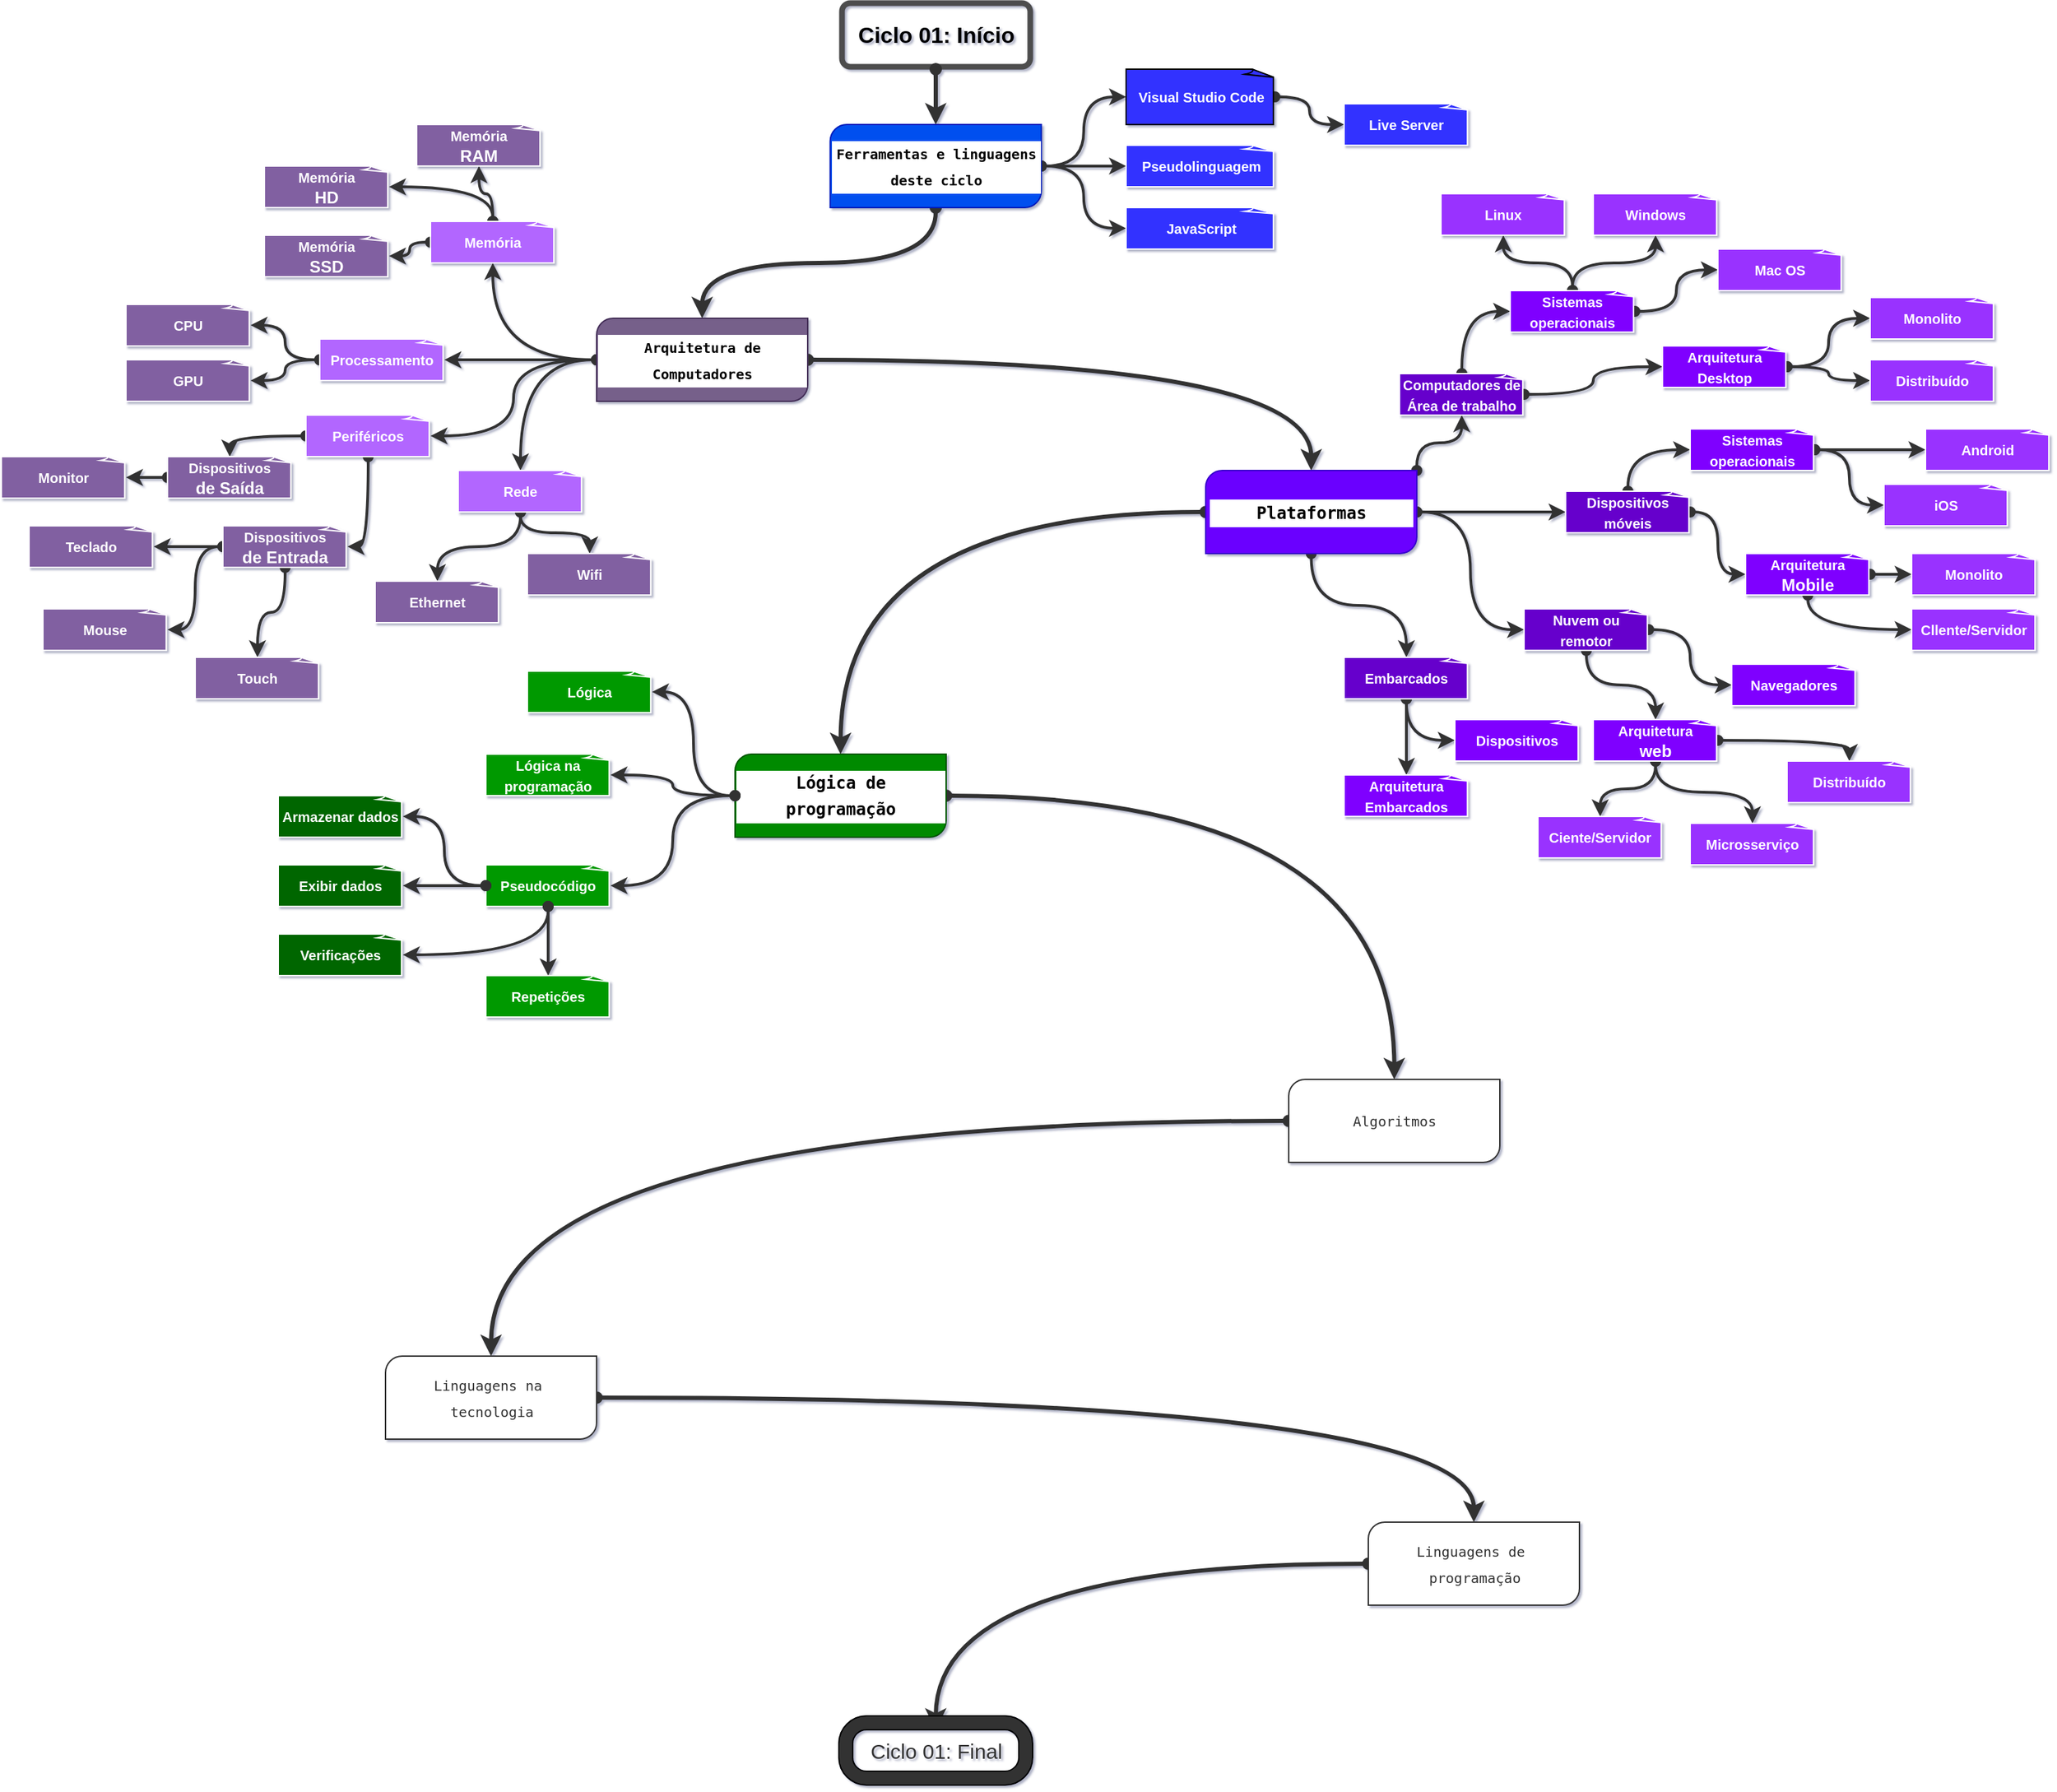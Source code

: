 <mxfile>
    <diagram id="PwGHslsYO9UBbgVLYSdC" name="Page-1">
        <mxGraphModel dx="2180" dy="1112" grid="1" gridSize="10" guides="1" tooltips="1" connect="1" arrows="1" fold="1" page="1" pageScale="1" pageWidth="850" pageHeight="1100" background="#ffffff" math="0" shadow="1">
            <root>
                <mxCell id="0"/>
                <mxCell id="1" parent="0"/>
                <mxCell id="15" style="edgeStyle=orthogonalEdgeStyle;html=1;entryX=0.5;entryY=0;entryDx=0;entryDy=0;entryPerimeter=0;strokeColor=#333333;exitX=0.5;exitY=1;exitDx=0;exitDy=0;exitPerimeter=0;curved=1;strokeWidth=3;startArrow=oval;startFill=1;" parent="1" source="2" target="8" edge="1">
                    <mxGeometry relative="1" as="geometry"/>
                </mxCell>
                <mxCell id="33" style="edgeStyle=orthogonalEdgeStyle;curved=1;html=1;entryX=0;entryY=0.5;entryDx=0;entryDy=0;entryPerimeter=0;strokeColor=#333333;strokeWidth=2;fontColor=#333333;startArrow=oval;startFill=1;" parent="1" source="2" target="28" edge="1">
                    <mxGeometry relative="1" as="geometry"/>
                </mxCell>
                <mxCell id="34" style="edgeStyle=orthogonalEdgeStyle;curved=1;html=1;entryX=0;entryY=0.5;entryDx=0;entryDy=0;entryPerimeter=0;strokeColor=#333333;strokeWidth=2;fontColor=#333333;startArrow=oval;startFill=1;" parent="1" source="2" target="29" edge="1">
                    <mxGeometry relative="1" as="geometry"/>
                </mxCell>
                <mxCell id="35" style="edgeStyle=orthogonalEdgeStyle;curved=1;html=1;strokeColor=#333333;strokeWidth=2;fontColor=#333333;startArrow=oval;startFill=1;" parent="1" source="2" target="30" edge="1">
                    <mxGeometry relative="1" as="geometry"/>
                </mxCell>
                <mxCell id="2" value="&lt;div style=&quot;font-family: &amp;quot;Droid Sans Mono&amp;quot;, &amp;quot;monospace&amp;quot;, monospace; line-height: 19px;&quot;&gt;&lt;font color=&quot;#000000&quot; style=&quot;font-size: 10px;&quot;&gt;&lt;b&gt;Ferramentas e linguagens deste ciclo&lt;/b&gt;&lt;/font&gt;&lt;/div&gt;" style="verticalLabelPosition=middle;verticalAlign=middle;html=1;shape=mxgraph.basic.diag_round_rect;dx=6;whiteSpace=wrap;labelPosition=center;align=center;fillStyle=solid;labelBackgroundColor=#FFFFFF;fillColor=#0050ef;fontColor=#ffffff;strokeColor=#001DBC;" parent="1" vertex="1">
                    <mxGeometry x="348.75" y="150" width="152.5" height="60" as="geometry"/>
                </mxCell>
                <mxCell id="17" style="edgeStyle=orthogonalEdgeStyle;curved=1;html=1;exitX=1;exitY=0.5;exitDx=0;exitDy=0;exitPerimeter=0;entryX=0.5;entryY=0;entryDx=0;entryDy=0;entryPerimeter=0;strokeColor=#333333;startArrow=oval;startFill=1;strokeWidth=3;" parent="1" source="8" target="9" edge="1">
                    <mxGeometry relative="1" as="geometry"/>
                </mxCell>
                <mxCell id="51" style="edgeStyle=orthogonalEdgeStyle;curved=1;html=1;exitX=0;exitY=0.5;exitDx=0;exitDy=0;exitPerimeter=0;entryX=0.5;entryY=1;entryDx=0;entryDy=0;entryPerimeter=0;strokeColor=#333333;strokeWidth=2;fontSize=10;fontColor=#333333;startArrow=oval;startFill=1;" parent="1" source="8" target="37" edge="1">
                    <mxGeometry relative="1" as="geometry"/>
                </mxCell>
                <mxCell id="52" style="edgeStyle=orthogonalEdgeStyle;curved=1;html=1;entryX=1;entryY=0.5;entryDx=0;entryDy=0;entryPerimeter=0;strokeColor=#333333;strokeWidth=2;fontSize=10;fontColor=#333333;startArrow=oval;startFill=1;" parent="1" source="8" target="38" edge="1">
                    <mxGeometry relative="1" as="geometry"/>
                </mxCell>
                <mxCell id="53" style="edgeStyle=orthogonalEdgeStyle;curved=1;html=1;entryX=1;entryY=0.5;entryDx=0;entryDy=0;entryPerimeter=0;strokeColor=#333333;strokeWidth=2;fontSize=10;fontColor=#333333;startArrow=oval;startFill=1;" parent="1" source="8" target="39" edge="1">
                    <mxGeometry relative="1" as="geometry"/>
                </mxCell>
                <mxCell id="54" style="edgeStyle=orthogonalEdgeStyle;curved=1;html=1;entryX=0.5;entryY=0;entryDx=0;entryDy=0;entryPerimeter=0;strokeColor=#333333;strokeWidth=2;fontSize=10;fontColor=#333333;startArrow=oval;startFill=1;" parent="1" source="8" target="40" edge="1">
                    <mxGeometry relative="1" as="geometry"/>
                </mxCell>
                <mxCell id="8" value="&lt;div style=&quot;font-family: &amp;quot;Droid Sans Mono&amp;quot;, &amp;quot;monospace&amp;quot;, monospace; line-height: 19px;&quot;&gt;&lt;font color=&quot;#000000&quot; style=&quot;font-size: 10px;&quot;&gt;Arquitetura de Computadores&lt;/font&gt;&lt;/div&gt;" style="verticalLabelPosition=middle;verticalAlign=middle;html=1;shape=mxgraph.basic.diag_round_rect;dx=6;whiteSpace=wrap;labelPosition=center;align=center;fillStyle=solid;fillColor=#76608a;strokeColor=#432D57;fontColor=#ffffff;labelBackgroundColor=#FFFFFF;fontStyle=1" parent="1" vertex="1">
                    <mxGeometry x="180" y="290" width="152.5" height="60" as="geometry"/>
                </mxCell>
                <mxCell id="18" style="edgeStyle=orthogonalEdgeStyle;curved=1;html=1;entryX=0.5;entryY=0;entryDx=0;entryDy=0;entryPerimeter=0;strokeColor=#333333;startArrow=oval;startFill=1;strokeWidth=3;" parent="1" source="9" target="11" edge="1">
                    <mxGeometry relative="1" as="geometry"/>
                </mxCell>
                <mxCell id="92" style="edgeStyle=orthogonalEdgeStyle;curved=1;html=1;exitX=1;exitY=0;exitDx=0;exitDy=0;exitPerimeter=0;entryX=0.5;entryY=1;entryDx=0;entryDy=0;entryPerimeter=0;strokeColor=#333333;strokeWidth=2;fontSize=10;fontColor=#333333;startArrow=oval;startFill=1;" parent="1" source="9" target="77" edge="1">
                    <mxGeometry relative="1" as="geometry"/>
                </mxCell>
                <mxCell id="93" style="edgeStyle=orthogonalEdgeStyle;curved=1;html=1;exitX=1;exitY=0.5;exitDx=0;exitDy=0;exitPerimeter=0;entryX=0;entryY=0.5;entryDx=0;entryDy=0;entryPerimeter=0;strokeColor=#333333;strokeWidth=2;fontSize=10;fontColor=#333333;startArrow=oval;startFill=1;" parent="1" source="9" target="78" edge="1">
                    <mxGeometry relative="1" as="geometry"/>
                </mxCell>
                <mxCell id="100" style="edgeStyle=orthogonalEdgeStyle;curved=1;html=1;entryX=0;entryY=0.5;entryDx=0;entryDy=0;entryPerimeter=0;strokeColor=#333333;strokeWidth=2;fontSize=10;fontColor=#333333;startArrow=oval;startFill=1;" parent="1" source="9" target="79" edge="1">
                    <mxGeometry relative="1" as="geometry"/>
                </mxCell>
                <mxCell id="122" style="edgeStyle=orthogonalEdgeStyle;curved=1;html=1;exitX=0.5;exitY=1;exitDx=0;exitDy=0;exitPerimeter=0;entryX=0.5;entryY=0;entryDx=0;entryDy=0;entryPerimeter=0;strokeColor=#333333;strokeWidth=2;fontSize=10;fontColor=#333333;startArrow=oval;startFill=1;" parent="1" source="9" target="80" edge="1">
                    <mxGeometry relative="1" as="geometry"/>
                </mxCell>
                <mxCell id="9" value="&lt;div style=&quot;font-family: &amp;quot;Droid Sans Mono&amp;quot;, &amp;quot;monospace&amp;quot;, monospace; line-height: 19px;&quot;&gt;&lt;font color=&quot;#000000&quot; size=&quot;1&quot; style=&quot;&quot;&gt;&lt;b style=&quot;background-color: rgb(255, 255, 255); font-size: 14px;&quot;&gt;&amp;nbsp; &amp;nbsp;&amp;nbsp;&lt;/b&gt;&lt;b style=&quot;background-color: rgb(255, 255, 255); font-size: 12px;&quot;&gt;Plataformas&lt;/b&gt;&lt;b style=&quot;background-color: rgb(255, 255, 255); font-size: 14px;&quot;&gt;&amp;nbsp; &amp;nbsp;&amp;nbsp;&lt;/b&gt;&lt;/font&gt;&lt;/div&gt;" style="verticalLabelPosition=middle;verticalAlign=middle;html=1;shape=mxgraph.basic.diag_round_rect;dx=6;whiteSpace=wrap;labelPosition=center;align=center;fillStyle=solid;fillColor=#6a00ff;strokeColor=#3700CC;fontColor=#ffffff;labelBackgroundColor=#FFFFFF;" parent="1" vertex="1">
                    <mxGeometry x="620" y="400" width="152.5" height="60" as="geometry"/>
                </mxCell>
                <mxCell id="10" value="" style="group;fillColor=none;fontColor=#ffffff;strokeColor=none;" parent="1" vertex="1" connectable="0">
                    <mxGeometry x="355" y="60" width="140" height="50" as="geometry"/>
                </mxCell>
                <mxCell id="3" value="" style="verticalLabelPosition=bottom;verticalAlign=top;html=1;shape=mxgraph.basic.rounded_frame;dx=4;whiteSpace=wrap;fillColor=#4D4D4D;strokeWidth=0;fillStyle=solid;gradientColor=none;" parent="10" vertex="1">
                    <mxGeometry width="140" height="50" as="geometry"/>
                </mxCell>
                <mxCell id="4" value="&lt;font color=&quot;#000000&quot; style=&quot;font-size: 16px;&quot;&gt;&lt;b&gt;Ciclo 01: Início&lt;/b&gt;&lt;/font&gt;" style="text;html=1;align=center;verticalAlign=middle;resizable=0;points=[];autosize=1;strokeColor=none;fillColor=none;" parent="10" vertex="1">
                    <mxGeometry y="10" width="140" height="30" as="geometry"/>
                </mxCell>
                <mxCell id="19" style="edgeStyle=orthogonalEdgeStyle;curved=1;html=1;entryX=0.5;entryY=0;entryDx=0;entryDy=0;entryPerimeter=0;strokeColor=#333333;startArrow=oval;startFill=1;strokeWidth=3;" parent="1" source="11" target="12" edge="1">
                    <mxGeometry relative="1" as="geometry"/>
                </mxCell>
                <mxCell id="11" value="&lt;div style=&quot;font-family: &amp;quot;Droid Sans Mono&amp;quot;, &amp;quot;monospace&amp;quot;, monospace; line-height: 19px;&quot;&gt;&lt;font size=&quot;1&quot; color=&quot;#000000&quot; style=&quot;&quot;&gt;&lt;b style=&quot;font-size: 12px;&quot;&gt;Lógica de programação&lt;/b&gt;&lt;/font&gt;&lt;/div&gt;" style="verticalLabelPosition=middle;verticalAlign=middle;html=1;shape=mxgraph.basic.diag_round_rect;dx=6;whiteSpace=wrap;labelPosition=center;align=center;fillStyle=solid;fillColor=#008a00;strokeColor=#005700;fontColor=#ffffff;labelBackgroundColor=#FFFFFF;" parent="1" vertex="1">
                    <mxGeometry x="280" y="605" width="152.5" height="60" as="geometry"/>
                </mxCell>
                <mxCell id="20" style="edgeStyle=orthogonalEdgeStyle;curved=1;html=1;exitX=0;exitY=0.5;exitDx=0;exitDy=0;exitPerimeter=0;entryX=0.5;entryY=0;entryDx=0;entryDy=0;entryPerimeter=0;strokeColor=#333333;startArrow=oval;startFill=1;strokeWidth=3;" parent="1" source="12" target="13" edge="1">
                    <mxGeometry relative="1" as="geometry"/>
                </mxCell>
                <mxCell id="12" value="&lt;div style=&quot;font-family: &amp;quot;Droid Sans Mono&amp;quot;, &amp;quot;monospace&amp;quot;, monospace; line-height: 19px;&quot;&gt;&lt;font style=&quot;font-size: 10px;&quot;&gt;Algoritmos&lt;/font&gt;&lt;/div&gt;" style="verticalLabelPosition=middle;verticalAlign=middle;html=1;shape=mxgraph.basic.diag_round_rect;dx=6;whiteSpace=wrap;labelPosition=center;align=center;fillStyle=solid;fillColor=#FFFFFF;strokeColor=#333333;fontColor=#333333;labelBackgroundColor=#FFFFFF;" parent="1" vertex="1">
                    <mxGeometry x="680" y="840" width="152.5" height="60" as="geometry"/>
                </mxCell>
                <mxCell id="21" style="edgeStyle=orthogonalEdgeStyle;curved=1;html=1;exitX=1;exitY=0.5;exitDx=0;exitDy=0;exitPerimeter=0;entryX=0.5;entryY=0;entryDx=0;entryDy=0;entryPerimeter=0;strokeColor=#333333;startArrow=oval;startFill=1;strokeWidth=3;" parent="1" source="13" target="14" edge="1">
                    <mxGeometry relative="1" as="geometry"/>
                </mxCell>
                <mxCell id="13" value="&lt;div style=&quot;font-family: &amp;quot;Droid Sans Mono&amp;quot;, &amp;quot;monospace&amp;quot;, monospace; line-height: 19px;&quot;&gt;&lt;font style=&quot;font-size: 10px;&quot;&gt;Linguagens na&amp;nbsp;&lt;/font&gt;&lt;/div&gt;&lt;div style=&quot;font-family: &amp;quot;Droid Sans Mono&amp;quot;, &amp;quot;monospace&amp;quot;, monospace; line-height: 19px;&quot;&gt;&lt;font style=&quot;font-size: 10px;&quot;&gt;tecnologia&lt;/font&gt;&lt;/div&gt;" style="verticalLabelPosition=middle;verticalAlign=middle;html=1;shape=mxgraph.basic.diag_round_rect;dx=6;whiteSpace=wrap;labelPosition=center;align=center;fillStyle=solid;fillColor=#FFFFFF;strokeColor=#333333;fontColor=#333333;labelBackgroundColor=#FFFFFF;" parent="1" vertex="1">
                    <mxGeometry x="27.5" y="1040" width="152.5" height="60" as="geometry"/>
                </mxCell>
                <mxCell id="26" style="edgeStyle=orthogonalEdgeStyle;curved=1;html=1;exitX=0;exitY=0.5;exitDx=0;exitDy=0;exitPerimeter=0;entryX=0.5;entryY=0;entryDx=0;entryDy=10;entryPerimeter=0;strokeColor=#333333;strokeWidth=3;startArrow=oval;startFill=1;" parent="1" source="14" target="24" edge="1">
                    <mxGeometry relative="1" as="geometry"/>
                </mxCell>
                <mxCell id="14" value="&lt;div style=&quot;font-family: &amp;quot;Droid Sans Mono&amp;quot;, &amp;quot;monospace&amp;quot;, monospace; line-height: 19px;&quot;&gt;&lt;font style=&quot;font-size: 10px;&quot;&gt;Linguagens de&amp;nbsp;&lt;/font&gt;&lt;/div&gt;&lt;div style=&quot;font-family: &amp;quot;Droid Sans Mono&amp;quot;, &amp;quot;monospace&amp;quot;, monospace; line-height: 19px;&quot;&gt;&lt;font style=&quot;font-size: 10px;&quot;&gt;programação&lt;/font&gt;&lt;/div&gt;" style="verticalLabelPosition=middle;verticalAlign=middle;html=1;shape=mxgraph.basic.diag_round_rect;dx=6;whiteSpace=wrap;labelPosition=center;align=center;fillStyle=solid;fillColor=#FFFFFF;strokeColor=#333333;fontColor=#333333;labelBackgroundColor=#FFFFFF;" parent="1" vertex="1">
                    <mxGeometry x="737.5" y="1160" width="152.5" height="60" as="geometry"/>
                </mxCell>
                <mxCell id="16" style="edgeStyle=orthogonalEdgeStyle;curved=1;html=1;entryX=0.5;entryY=0;entryDx=0;entryDy=0;entryPerimeter=0;strokeColor=#333333;strokeWidth=3;startArrow=oval;startFill=1;" parent="1" source="3" target="2" edge="1">
                    <mxGeometry relative="1" as="geometry"/>
                </mxCell>
                <mxCell id="23" value="" style="group" parent="1" vertex="1" connectable="0">
                    <mxGeometry x="355" y="1300" width="140" height="50" as="geometry"/>
                </mxCell>
                <mxCell id="24" value="" style="verticalLabelPosition=bottom;verticalAlign=top;html=1;shape=mxgraph.basic.rounded_frame;dx=10;whiteSpace=wrap;fillColor=#333333;" parent="23" vertex="1">
                    <mxGeometry width="140" height="50" as="geometry"/>
                </mxCell>
                <mxCell id="25" value="&lt;font color=&quot;#333333&quot; style=&quot;font-size: 15px;&quot;&gt;Ciclo 01: Final&lt;/font&gt;" style="text;html=1;align=center;verticalAlign=middle;resizable=0;points=[];autosize=1;strokeColor=none;fillColor=none;" parent="23" vertex="1">
                    <mxGeometry x="10" y="10" width="120" height="30" as="geometry"/>
                </mxCell>
                <mxCell id="32" style="edgeStyle=orthogonalEdgeStyle;curved=1;html=1;entryX=0;entryY=0.5;entryDx=0;entryDy=0;entryPerimeter=0;strokeColor=#333333;strokeWidth=2;fontColor=#333333;startArrow=oval;startFill=1;" parent="1" source="28" target="31" edge="1">
                    <mxGeometry relative="1" as="geometry"/>
                </mxCell>
                <mxCell id="28" value="&lt;font&gt;&lt;font style=&quot;font-size: 10px;&quot;&gt;Visual Studio Code&lt;/font&gt;&lt;br&gt;&lt;/font&gt;" style="whiteSpace=wrap;html=1;shape=mxgraph.basic.document;fillStyle=solid;fillColor=#3333FF;strokeColor=default;fontStyle=1;fontColor=#FFFFFF;strokeWidth=1;" parent="1" vertex="1">
                    <mxGeometry x="562.5" y="110" width="107.5" height="40" as="geometry"/>
                </mxCell>
                <mxCell id="29" value="&lt;font&gt;&lt;font style=&quot;font-size: 10px;&quot;&gt;Pseudolinguagem&lt;/font&gt;&lt;br&gt;&lt;/font&gt;" style="whiteSpace=wrap;html=1;shape=mxgraph.basic.document;fillStyle=solid;fillColor=#3333FF;strokeColor=#FFFFFF;fontStyle=1;fontColor=#FFFFFF;" parent="1" vertex="1">
                    <mxGeometry x="562.5" y="165" width="107.5" height="30" as="geometry"/>
                </mxCell>
                <mxCell id="30" value="&lt;font&gt;&lt;font style=&quot;font-size: 10px;&quot;&gt;JavaScript&lt;/font&gt;&lt;br&gt;&lt;/font&gt;" style="whiteSpace=wrap;html=1;shape=mxgraph.basic.document;fillStyle=solid;fillColor=#3333FF;strokeColor=#FFFFFF;fontStyle=1;fontColor=#FFFFFF;" parent="1" vertex="1">
                    <mxGeometry x="562.5" y="210" width="107.5" height="30" as="geometry"/>
                </mxCell>
                <mxCell id="31" value="&lt;font&gt;&lt;font style=&quot;font-size: 10px;&quot;&gt;Live Server&lt;/font&gt;&lt;br&gt;&lt;/font&gt;" style="whiteSpace=wrap;html=1;shape=mxgraph.basic.document;fillStyle=solid;fillColor=#3333FF;strokeColor=#FFFFFF;fontStyle=1;fontColor=#FFFFFF;" parent="1" vertex="1">
                    <mxGeometry x="720" y="135" width="90" height="30" as="geometry"/>
                </mxCell>
                <mxCell id="56" style="edgeStyle=orthogonalEdgeStyle;curved=1;html=1;exitX=0.5;exitY=0;exitDx=0;exitDy=0;exitPerimeter=0;entryX=0.5;entryY=1;entryDx=0;entryDy=0;entryPerimeter=0;strokeColor=#333333;strokeWidth=2;fontSize=10;fontColor=#333333;startArrow=oval;startFill=1;" parent="1" source="37" target="41" edge="1">
                    <mxGeometry relative="1" as="geometry"/>
                </mxCell>
                <mxCell id="57" style="edgeStyle=orthogonalEdgeStyle;curved=1;html=1;exitX=0.5;exitY=0;exitDx=0;exitDy=0;exitPerimeter=0;entryX=1;entryY=0.5;entryDx=0;entryDy=0;entryPerimeter=0;strokeColor=#333333;strokeWidth=2;fontSize=10;fontColor=#333333;startArrow=oval;startFill=1;" parent="1" source="37" target="42" edge="1">
                    <mxGeometry relative="1" as="geometry"/>
                </mxCell>
                <mxCell id="58" style="edgeStyle=orthogonalEdgeStyle;curved=1;html=1;exitX=0;exitY=0.5;exitDx=0;exitDy=0;exitPerimeter=0;entryX=1;entryY=0.5;entryDx=0;entryDy=0;entryPerimeter=0;strokeColor=#333333;strokeWidth=2;fontSize=10;fontColor=#333333;startArrow=oval;startFill=1;" parent="1" source="37" target="43" edge="1">
                    <mxGeometry relative="1" as="geometry"/>
                </mxCell>
                <mxCell id="37" value="&lt;font&gt;&lt;font style=&quot;font-size: 10px;&quot;&gt;Memória&lt;/font&gt;&lt;br&gt;&lt;/font&gt;" style="whiteSpace=wrap;html=1;shape=mxgraph.basic.document;fillStyle=solid;fillColor=#B266FF;strokeColor=#FFFFFF;fontStyle=1;fontColor=#FFFFFF;" parent="1" vertex="1">
                    <mxGeometry x="60" y="220" width="90" height="30" as="geometry"/>
                </mxCell>
                <mxCell id="59" style="edgeStyle=orthogonalEdgeStyle;curved=1;html=1;exitX=0;exitY=0.5;exitDx=0;exitDy=0;exitPerimeter=0;entryX=1;entryY=0.5;entryDx=0;entryDy=0;entryPerimeter=0;strokeColor=#333333;strokeWidth=2;fontSize=10;fontColor=#333333;startArrow=oval;startFill=1;" parent="1" source="38" target="44" edge="1">
                    <mxGeometry relative="1" as="geometry"/>
                </mxCell>
                <mxCell id="60" style="edgeStyle=orthogonalEdgeStyle;curved=1;html=1;exitX=0;exitY=0.5;exitDx=0;exitDy=0;exitPerimeter=0;entryX=1;entryY=0.5;entryDx=0;entryDy=0;entryPerimeter=0;strokeColor=#333333;strokeWidth=2;fontSize=10;fontColor=#333333;startArrow=oval;startFill=1;" parent="1" source="38" target="45" edge="1">
                    <mxGeometry relative="1" as="geometry"/>
                </mxCell>
                <mxCell id="38" value="&lt;font&gt;&lt;font style=&quot;font-size: 10px;&quot;&gt;Processamento&lt;/font&gt;&lt;br&gt;&lt;/font&gt;" style="whiteSpace=wrap;html=1;shape=mxgraph.basic.document;fillStyle=solid;fillColor=#B266FF;strokeColor=#FFFFFF;fontStyle=1;fontColor=#FFFFFF;" parent="1" vertex="1">
                    <mxGeometry x="-20" y="305" width="90" height="30" as="geometry"/>
                </mxCell>
                <mxCell id="62" style="edgeStyle=orthogonalEdgeStyle;curved=1;html=1;entryX=0.5;entryY=0;entryDx=0;entryDy=0;entryPerimeter=0;strokeColor=#333333;strokeWidth=2;fontSize=10;fontColor=#333333;startArrow=oval;startFill=1;" parent="1" source="39" target="46" edge="1">
                    <mxGeometry relative="1" as="geometry"/>
                </mxCell>
                <mxCell id="63" style="edgeStyle=orthogonalEdgeStyle;curved=1;html=1;entryX=1;entryY=0.5;entryDx=0;entryDy=0;entryPerimeter=0;strokeColor=#333333;strokeWidth=2;fontSize=10;fontColor=#333333;startArrow=oval;startFill=1;" parent="1" source="39" target="47" edge="1">
                    <mxGeometry relative="1" as="geometry"/>
                </mxCell>
                <mxCell id="39" value="&lt;font&gt;&lt;font style=&quot;font-size: 10px;&quot;&gt;Periféricos&lt;/font&gt;&lt;br&gt;&lt;/font&gt;" style="whiteSpace=wrap;html=1;shape=mxgraph.basic.document;fillStyle=solid;fillColor=#B266FF;strokeColor=#FFFFFF;fontStyle=1;fontColor=#FFFFFF;" parent="1" vertex="1">
                    <mxGeometry x="-30" y="360" width="90" height="30" as="geometry"/>
                </mxCell>
                <mxCell id="64" style="edgeStyle=orthogonalEdgeStyle;curved=1;html=1;entryX=0.5;entryY=0;entryDx=0;entryDy=0;entryPerimeter=0;strokeColor=#333333;strokeWidth=2;fontSize=10;fontColor=#333333;startArrow=oval;startFill=1;" parent="1" source="40" target="49" edge="1">
                    <mxGeometry relative="1" as="geometry"/>
                </mxCell>
                <mxCell id="65" style="edgeStyle=orthogonalEdgeStyle;curved=1;html=1;entryX=0.5;entryY=0;entryDx=0;entryDy=0;entryPerimeter=0;strokeColor=#333333;strokeWidth=2;fontSize=10;fontColor=#333333;startArrow=oval;startFill=1;" parent="1" source="40" target="48" edge="1">
                    <mxGeometry relative="1" as="geometry"/>
                </mxCell>
                <mxCell id="40" value="&lt;font&gt;&lt;font style=&quot;font-size: 10px;&quot;&gt;Rede&lt;/font&gt;&lt;br&gt;&lt;/font&gt;" style="whiteSpace=wrap;html=1;shape=mxgraph.basic.document;fillStyle=solid;fillColor=#B266FF;strokeColor=#FFFFFF;fontStyle=1;fontColor=#FFFFFF;" parent="1" vertex="1">
                    <mxGeometry x="80" y="400" width="90" height="30" as="geometry"/>
                </mxCell>
                <mxCell id="41" value="&lt;font&gt;&lt;font style=&quot;font-size: 10px;&quot;&gt;Memória&lt;br&gt;&lt;/font&gt;RAM&lt;br&gt;&lt;/font&gt;" style="whiteSpace=wrap;html=1;shape=mxgraph.basic.document;fillStyle=solid;fillColor=#8160A1;strokeColor=#FFFFFF;fontStyle=1;fontColor=#FFFFFF;" parent="1" vertex="1">
                    <mxGeometry x="50" y="150" width="90" height="30" as="geometry"/>
                </mxCell>
                <mxCell id="42" value="&lt;font&gt;&lt;font style=&quot;font-size: 10px;&quot;&gt;Memória&lt;br&gt;&lt;/font&gt;HD&lt;br&gt;&lt;/font&gt;" style="whiteSpace=wrap;html=1;shape=mxgraph.basic.document;fillStyle=solid;fillColor=#8160A1;strokeColor=#FFFFFF;fontStyle=1;fontColor=#FFFFFF;" parent="1" vertex="1">
                    <mxGeometry x="-60" y="180" width="90" height="30" as="geometry"/>
                </mxCell>
                <mxCell id="43" value="&lt;font&gt;&lt;font style=&quot;font-size: 10px;&quot;&gt;Memória&lt;br&gt;&lt;/font&gt;SSD&lt;br&gt;&lt;/font&gt;" style="whiteSpace=wrap;html=1;shape=mxgraph.basic.document;fillStyle=solid;fillColor=#8160A1;strokeColor=#FFFFFF;fontStyle=1;fontColor=#FFFFFF;" parent="1" vertex="1">
                    <mxGeometry x="-60" y="230" width="90" height="30" as="geometry"/>
                </mxCell>
                <mxCell id="44" value="&lt;font&gt;&lt;span style=&quot;font-size: 10px;&quot;&gt;CPU&lt;/span&gt;&lt;br&gt;&lt;/font&gt;" style="whiteSpace=wrap;html=1;shape=mxgraph.basic.document;fillStyle=solid;fillColor=#8160A1;strokeColor=#FFFFFF;fontStyle=1;fontColor=#FFFFFF;" parent="1" vertex="1">
                    <mxGeometry x="-160" y="280" width="90" height="30" as="geometry"/>
                </mxCell>
                <mxCell id="45" value="&lt;font&gt;&lt;span style=&quot;font-size: 10px;&quot;&gt;GPU&lt;/span&gt;&lt;br&gt;&lt;/font&gt;" style="whiteSpace=wrap;html=1;shape=mxgraph.basic.document;fillStyle=solid;fillColor=#8160A1;strokeColor=#FFFFFF;fontStyle=1;fontColor=#FFFFFF;" parent="1" vertex="1">
                    <mxGeometry x="-160" y="320" width="90" height="30" as="geometry"/>
                </mxCell>
                <mxCell id="76" style="edgeStyle=orthogonalEdgeStyle;curved=1;html=1;strokeColor=#333333;strokeWidth=2;fontSize=10;fontColor=#333333;startArrow=oval;startFill=1;" parent="1" source="46" target="66" edge="1">
                    <mxGeometry relative="1" as="geometry"/>
                </mxCell>
                <mxCell id="46" value="&lt;font&gt;&lt;span style=&quot;font-size: 10px;&quot;&gt;Dispositivos&lt;br&gt;&lt;/span&gt;de Saída&lt;br&gt;&lt;/font&gt;" style="whiteSpace=wrap;html=1;shape=mxgraph.basic.document;fillStyle=solid;fillColor=#8160A1;strokeColor=#FFFFFF;fontStyle=1;fontColor=#FFFFFF;" parent="1" vertex="1">
                    <mxGeometry x="-130" y="390" width="90" height="30" as="geometry"/>
                </mxCell>
                <mxCell id="71" style="edgeStyle=orthogonalEdgeStyle;curved=1;html=1;entryX=1;entryY=0.5;entryDx=0;entryDy=0;entryPerimeter=0;strokeColor=#333333;strokeWidth=2;fontSize=10;fontColor=#333333;startArrow=oval;startFill=1;" parent="1" source="47" target="67" edge="1">
                    <mxGeometry relative="1" as="geometry"/>
                </mxCell>
                <mxCell id="72" style="edgeStyle=orthogonalEdgeStyle;curved=1;html=1;entryX=1;entryY=0.5;entryDx=0;entryDy=0;entryPerimeter=0;strokeColor=#333333;strokeWidth=2;fontSize=10;fontColor=#333333;startArrow=oval;startFill=1;" parent="1" source="47" target="68" edge="1">
                    <mxGeometry relative="1" as="geometry"/>
                </mxCell>
                <mxCell id="73" style="edgeStyle=orthogonalEdgeStyle;curved=1;html=1;entryX=0.5;entryY=0;entryDx=0;entryDy=0;entryPerimeter=0;strokeColor=#333333;strokeWidth=2;fontSize=10;fontColor=#333333;startArrow=oval;startFill=1;" parent="1" source="47" target="70" edge="1">
                    <mxGeometry relative="1" as="geometry"/>
                </mxCell>
                <mxCell id="47" value="&lt;font&gt;&lt;span style=&quot;font-size: 10px;&quot;&gt;Dispositivos&lt;br&gt;&lt;/span&gt;de Entrada&lt;br&gt;&lt;/font&gt;" style="whiteSpace=wrap;html=1;shape=mxgraph.basic.document;fillStyle=solid;fillColor=#8160A1;strokeColor=#FFFFFF;fontStyle=1;fontColor=#FFFFFF;" parent="1" vertex="1">
                    <mxGeometry x="-90" y="440" width="90" height="30" as="geometry"/>
                </mxCell>
                <mxCell id="48" value="&lt;font&gt;&lt;span style=&quot;font-size: 10px;&quot;&gt;Ethernet&lt;/span&gt;&lt;br&gt;&lt;/font&gt;" style="whiteSpace=wrap;html=1;shape=mxgraph.basic.document;fillStyle=solid;fillColor=#8160A1;strokeColor=#FFFFFF;fontStyle=1;fontColor=#FFFFFF;" parent="1" vertex="1">
                    <mxGeometry x="20" y="480" width="90" height="30" as="geometry"/>
                </mxCell>
                <mxCell id="49" value="&lt;font&gt;&lt;span style=&quot;font-size: 10px;&quot;&gt;Wifi&lt;/span&gt;&lt;br&gt;&lt;/font&gt;" style="whiteSpace=wrap;html=1;shape=mxgraph.basic.document;fillStyle=solid;fillColor=#8160A1;strokeColor=#FFFFFF;fontStyle=1;fontColor=#FFFFFF;" parent="1" vertex="1">
                    <mxGeometry x="130" y="460" width="90" height="30" as="geometry"/>
                </mxCell>
                <mxCell id="66" value="&lt;font&gt;&lt;span style=&quot;font-size: 10px;&quot;&gt;Monitor&lt;/span&gt;&lt;br&gt;&lt;/font&gt;" style="whiteSpace=wrap;html=1;shape=mxgraph.basic.document;fillStyle=solid;fillColor=#8160A1;strokeColor=#FFFFFF;fontStyle=1;fontColor=#FFFFFF;" parent="1" vertex="1">
                    <mxGeometry x="-250" y="390" width="90" height="30" as="geometry"/>
                </mxCell>
                <mxCell id="67" value="&lt;font&gt;&lt;span style=&quot;font-size: 10px;&quot;&gt;Teclado&lt;/span&gt;&lt;br&gt;&lt;/font&gt;" style="whiteSpace=wrap;html=1;shape=mxgraph.basic.document;fillStyle=solid;fillColor=#8160A1;strokeColor=#FFFFFF;fontStyle=1;fontColor=#FFFFFF;" parent="1" vertex="1">
                    <mxGeometry x="-230" y="440" width="90" height="30" as="geometry"/>
                </mxCell>
                <mxCell id="68" value="&lt;font&gt;&lt;span style=&quot;font-size: 10px;&quot;&gt;Mouse&lt;/span&gt;&lt;br&gt;&lt;/font&gt;" style="whiteSpace=wrap;html=1;shape=mxgraph.basic.document;fillStyle=solid;fillColor=#8160A1;strokeColor=#FFFFFF;fontStyle=1;fontColor=#FFFFFF;" parent="1" vertex="1">
                    <mxGeometry x="-220" y="500" width="90" height="30" as="geometry"/>
                </mxCell>
                <mxCell id="70" value="&lt;font&gt;&lt;span style=&quot;font-size: 10px;&quot;&gt;Touch&lt;/span&gt;&lt;br&gt;&lt;/font&gt;" style="whiteSpace=wrap;html=1;shape=mxgraph.basic.document;fillStyle=solid;fillColor=#8160A1;strokeColor=#FFFFFF;fontStyle=1;fontColor=#FFFFFF;" parent="1" vertex="1">
                    <mxGeometry x="-110" y="535" width="90" height="30" as="geometry"/>
                </mxCell>
                <mxCell id="87" style="edgeStyle=orthogonalEdgeStyle;curved=1;html=1;exitX=0.5;exitY=0;exitDx=0;exitDy=0;exitPerimeter=0;entryX=0;entryY=0.5;entryDx=0;entryDy=0;entryPerimeter=0;strokeColor=#333333;strokeWidth=2;fontSize=10;fontColor=#333333;startArrow=oval;startFill=1;" parent="1" source="77" target="81" edge="1">
                    <mxGeometry relative="1" as="geometry"/>
                </mxCell>
                <mxCell id="91" style="edgeStyle=orthogonalEdgeStyle;curved=1;html=1;entryX=0;entryY=0.5;entryDx=0;entryDy=0;entryPerimeter=0;strokeColor=#333333;strokeWidth=2;fontSize=10;fontColor=#333333;startArrow=oval;startFill=1;" parent="1" source="77" target="85" edge="1">
                    <mxGeometry relative="1" as="geometry"/>
                </mxCell>
                <mxCell id="77" value="&lt;font&gt;&lt;font style=&quot;font-size: 10px;&quot;&gt;Computadores de Área de trabalho&lt;/font&gt;&lt;br&gt;&lt;/font&gt;" style="whiteSpace=wrap;html=1;shape=mxgraph.basic.document;fillStyle=solid;fillColor=#6600CC;strokeColor=#FFFFFF;fontColor=#FFFFFF;fontStyle=1" parent="1" vertex="1">
                    <mxGeometry x="760" y="330" width="90" height="30" as="geometry"/>
                </mxCell>
                <mxCell id="95" style="edgeStyle=orthogonalEdgeStyle;curved=1;html=1;entryX=0;entryY=0.5;entryDx=0;entryDy=0;entryPerimeter=0;strokeColor=#333333;strokeWidth=2;fontSize=10;fontColor=#333333;startArrow=oval;startFill=1;" parent="1" source="78" target="94" edge="1">
                    <mxGeometry relative="1" as="geometry"/>
                </mxCell>
                <mxCell id="102" style="edgeStyle=orthogonalEdgeStyle;curved=1;html=1;exitX=1;exitY=0.5;exitDx=0;exitDy=0;exitPerimeter=0;entryX=0;entryY=0.5;entryDx=0;entryDy=0;entryPerimeter=0;strokeColor=#333333;strokeWidth=2;fontSize=10;fontColor=#333333;startArrow=oval;startFill=1;" parent="1" source="78" target="101" edge="1">
                    <mxGeometry relative="1" as="geometry"/>
                </mxCell>
                <mxCell id="78" value="&lt;font&gt;&lt;font style=&quot;font-size: 10px;&quot;&gt;Dispositivos &lt;br&gt;móveis&lt;/font&gt;&lt;br&gt;&lt;/font&gt;" style="whiteSpace=wrap;html=1;shape=mxgraph.basic.document;fillStyle=solid;fillColor=#6600CC;strokeColor=#FFFFFF;fontColor=#FFFFFF;fontStyle=1" parent="1" vertex="1">
                    <mxGeometry x="880" y="415" width="90" height="30" as="geometry"/>
                </mxCell>
                <mxCell id="114" style="edgeStyle=orthogonalEdgeStyle;curved=1;html=1;exitX=1;exitY=0.5;exitDx=0;exitDy=0;exitPerimeter=0;entryX=0;entryY=0.5;entryDx=0;entryDy=0;entryPerimeter=0;strokeColor=#333333;strokeWidth=2;fontSize=10;fontColor=#333333;startArrow=oval;startFill=1;" parent="1" source="79" target="113" edge="1">
                    <mxGeometry relative="1" as="geometry"/>
                </mxCell>
                <mxCell id="116" style="edgeStyle=orthogonalEdgeStyle;curved=1;html=1;exitX=0.5;exitY=1;exitDx=0;exitDy=0;exitPerimeter=0;entryX=0.5;entryY=0;entryDx=0;entryDy=0;entryPerimeter=0;strokeColor=#333333;strokeWidth=2;fontSize=10;fontColor=#333333;startArrow=oval;startFill=1;" parent="1" source="79" target="115" edge="1">
                    <mxGeometry relative="1" as="geometry"/>
                </mxCell>
                <mxCell id="79" value="&lt;font&gt;&lt;span style=&quot;font-size: 10px;&quot;&gt;Nuvem ou &lt;br&gt;remotor&lt;/span&gt;&lt;br&gt;&lt;/font&gt;" style="whiteSpace=wrap;html=1;shape=mxgraph.basic.document;fillStyle=solid;fillColor=#6600CC;strokeColor=#FFFFFF;fontColor=#FFFFFF;fontStyle=1" parent="1" vertex="1">
                    <mxGeometry x="850" y="500" width="90" height="30" as="geometry"/>
                </mxCell>
                <mxCell id="126" style="edgeStyle=orthogonalEdgeStyle;curved=1;html=1;exitX=0.5;exitY=1;exitDx=0;exitDy=0;exitPerimeter=0;entryX=0;entryY=0.5;entryDx=0;entryDy=0;entryPerimeter=0;strokeColor=#333333;strokeWidth=2;fontSize=10;fontColor=#333333;startArrow=oval;startFill=1;" parent="1" source="80" target="125" edge="1">
                    <mxGeometry relative="1" as="geometry"/>
                </mxCell>
                <mxCell id="128" style="edgeStyle=orthogonalEdgeStyle;curved=1;html=1;exitX=0.5;exitY=1;exitDx=0;exitDy=0;exitPerimeter=0;entryX=0.5;entryY=0;entryDx=0;entryDy=0;entryPerimeter=0;strokeColor=#333333;strokeWidth=2;fontSize=10;fontColor=#333333;startArrow=oval;startFill=1;" parent="1" source="80" target="127" edge="1">
                    <mxGeometry relative="1" as="geometry"/>
                </mxCell>
                <mxCell id="80" value="&lt;font&gt;&lt;span style=&quot;font-size: 10px;&quot;&gt;Embarcados&lt;/span&gt;&lt;br&gt;&lt;/font&gt;" style="whiteSpace=wrap;html=1;shape=mxgraph.basic.document;fillStyle=solid;fillColor=#6600CC;strokeColor=#FFFFFF;fontColor=#FFFFFF;fontStyle=1" parent="1" vertex="1">
                    <mxGeometry x="720" y="535" width="90" height="30" as="geometry"/>
                </mxCell>
                <mxCell id="88" style="edgeStyle=orthogonalEdgeStyle;curved=1;html=1;exitX=0.5;exitY=0;exitDx=0;exitDy=0;exitPerimeter=0;entryX=0.5;entryY=1;entryDx=0;entryDy=0;entryPerimeter=0;strokeColor=#333333;strokeWidth=2;fontSize=10;fontColor=#333333;startArrow=oval;startFill=1;" parent="1" source="81" target="82" edge="1">
                    <mxGeometry relative="1" as="geometry"/>
                </mxCell>
                <mxCell id="89" style="edgeStyle=orthogonalEdgeStyle;curved=1;html=1;entryX=0.5;entryY=1;entryDx=0;entryDy=0;entryPerimeter=0;strokeColor=#333333;strokeWidth=2;fontSize=10;fontColor=#333333;startArrow=oval;startFill=1;" parent="1" source="81" target="83" edge="1">
                    <mxGeometry relative="1" as="geometry"/>
                </mxCell>
                <mxCell id="90" style="edgeStyle=orthogonalEdgeStyle;curved=1;html=1;entryX=0;entryY=0.5;entryDx=0;entryDy=0;entryPerimeter=0;strokeColor=#333333;strokeWidth=2;fontSize=10;fontColor=#333333;startArrow=oval;startFill=1;" parent="1" source="81" target="84" edge="1">
                    <mxGeometry relative="1" as="geometry"/>
                </mxCell>
                <mxCell id="81" value="&lt;font&gt;&lt;font style=&quot;font-size: 10px;&quot;&gt;Sistemas operacionais&lt;/font&gt;&lt;br&gt;&lt;/font&gt;" style="whiteSpace=wrap;html=1;shape=mxgraph.basic.document;fillStyle=solid;fillColor=#7F00FF;strokeColor=#FFFFFF;fontColor=#FFFFFF;fontStyle=1" parent="1" vertex="1">
                    <mxGeometry x="840" y="270" width="90" height="30" as="geometry"/>
                </mxCell>
                <mxCell id="82" value="&lt;font&gt;&lt;font style=&quot;font-size: 10px;&quot;&gt;Linux&lt;/font&gt;&lt;br&gt;&lt;/font&gt;" style="whiteSpace=wrap;html=1;shape=mxgraph.basic.document;fillStyle=solid;fillColor=#9933FF;strokeColor=#FFFFFF;fontColor=#FFFFFF;fontStyle=1" parent="1" vertex="1">
                    <mxGeometry x="790" y="200" width="90" height="30" as="geometry"/>
                </mxCell>
                <mxCell id="83" value="&lt;font&gt;&lt;font style=&quot;font-size: 10px;&quot;&gt;Windows&lt;/font&gt;&lt;br&gt;&lt;/font&gt;" style="whiteSpace=wrap;html=1;shape=mxgraph.basic.document;fillStyle=solid;fillColor=#9933FF;strokeColor=#FFFFFF;fontColor=#FFFFFF;fontStyle=1" parent="1" vertex="1">
                    <mxGeometry x="900" y="200" width="90" height="30" as="geometry"/>
                </mxCell>
                <mxCell id="84" value="&lt;font&gt;&lt;font style=&quot;font-size: 10px;&quot;&gt;Mac OS&lt;/font&gt;&lt;br&gt;&lt;/font&gt;" style="whiteSpace=wrap;html=1;shape=mxgraph.basic.document;fillStyle=solid;fillColor=#9933FF;strokeColor=#FFFFFF;fontColor=#FFFFFF;fontStyle=1" parent="1" vertex="1">
                    <mxGeometry x="990" y="240" width="90" height="30" as="geometry"/>
                </mxCell>
                <mxCell id="104" style="edgeStyle=orthogonalEdgeStyle;curved=1;html=1;exitX=1;exitY=0.5;exitDx=0;exitDy=0;exitPerimeter=0;entryX=0;entryY=0.5;entryDx=0;entryDy=0;entryPerimeter=0;strokeColor=#333333;strokeWidth=2;fontSize=10;fontColor=#333333;startArrow=oval;startFill=1;" parent="1" source="85" target="103" edge="1">
                    <mxGeometry relative="1" as="geometry"/>
                </mxCell>
                <mxCell id="107" style="edgeStyle=orthogonalEdgeStyle;curved=1;html=1;entryX=0;entryY=0.5;entryDx=0;entryDy=0;entryPerimeter=0;strokeColor=#333333;strokeWidth=2;fontSize=10;fontColor=#333333;startArrow=oval;startFill=1;" parent="1" source="85" target="106" edge="1">
                    <mxGeometry relative="1" as="geometry"/>
                </mxCell>
                <mxCell id="85" value="&lt;font&gt;&lt;font style=&quot;font-size: 10px;&quot;&gt;Arquitetura &lt;br&gt;Desktop&lt;/font&gt;&lt;br&gt;&lt;/font&gt;" style="whiteSpace=wrap;html=1;shape=mxgraph.basic.document;fillStyle=solid;fillColor=#7F00FF;strokeColor=#FFFFFF;fontColor=#FFFFFF;fontStyle=1" parent="1" vertex="1">
                    <mxGeometry x="950" y="310" width="90" height="30" as="geometry"/>
                </mxCell>
                <mxCell id="98" style="edgeStyle=orthogonalEdgeStyle;curved=1;html=1;exitX=1;exitY=0.5;exitDx=0;exitDy=0;exitPerimeter=0;entryX=0;entryY=0.5;entryDx=0;entryDy=0;entryPerimeter=0;strokeColor=#333333;strokeWidth=2;fontSize=10;fontColor=#333333;startArrow=oval;startFill=1;" parent="1" source="94" target="96" edge="1">
                    <mxGeometry relative="1" as="geometry"/>
                </mxCell>
                <mxCell id="99" style="edgeStyle=orthogonalEdgeStyle;curved=1;html=1;entryX=0;entryY=0.5;entryDx=0;entryDy=0;entryPerimeter=0;strokeColor=#333333;strokeWidth=2;fontSize=10;fontColor=#333333;startArrow=oval;startFill=1;" parent="1" source="94" target="97" edge="1">
                    <mxGeometry relative="1" as="geometry"/>
                </mxCell>
                <mxCell id="94" value="&lt;font&gt;&lt;font style=&quot;font-size: 10px;&quot;&gt;Sistemas operacionais&lt;/font&gt;&lt;br&gt;&lt;/font&gt;" style="whiteSpace=wrap;html=1;shape=mxgraph.basic.document;fillStyle=solid;fillColor=#7F00FF;strokeColor=#FFFFFF;fontColor=#FFFFFF;fontStyle=1" parent="1" vertex="1">
                    <mxGeometry x="970" y="370" width="90" height="30" as="geometry"/>
                </mxCell>
                <mxCell id="96" value="&lt;font&gt;&lt;font style=&quot;font-size: 10px;&quot;&gt;Android&lt;/font&gt;&lt;br&gt;&lt;/font&gt;" style="whiteSpace=wrap;html=1;shape=mxgraph.basic.document;fillStyle=solid;fillColor=#9933FF;strokeColor=#FFFFFF;fontColor=#FFFFFF;fontStyle=1" parent="1" vertex="1">
                    <mxGeometry x="1140" y="370" width="90" height="30" as="geometry"/>
                </mxCell>
                <mxCell id="97" value="&lt;font&gt;&lt;font style=&quot;font-size: 10px;&quot;&gt;iOS&lt;/font&gt;&lt;br&gt;&lt;/font&gt;" style="whiteSpace=wrap;html=1;shape=mxgraph.basic.document;fillStyle=solid;fillColor=#9933FF;strokeColor=#FFFFFF;fontColor=#FFFFFF;fontStyle=1" parent="1" vertex="1">
                    <mxGeometry x="1110" y="410" width="90" height="30" as="geometry"/>
                </mxCell>
                <mxCell id="111" style="edgeStyle=orthogonalEdgeStyle;curved=1;html=1;entryX=0;entryY=0.5;entryDx=0;entryDy=0;entryPerimeter=0;strokeColor=#333333;strokeWidth=2;fontSize=10;fontColor=#333333;startArrow=oval;startFill=1;" parent="1" source="101" target="109" edge="1">
                    <mxGeometry relative="1" as="geometry"/>
                </mxCell>
                <mxCell id="112" style="edgeStyle=orthogonalEdgeStyle;curved=1;html=1;exitX=0.5;exitY=1;exitDx=0;exitDy=0;exitPerimeter=0;entryX=0;entryY=0.5;entryDx=0;entryDy=0;entryPerimeter=0;strokeColor=#333333;strokeWidth=2;fontSize=10;fontColor=#333333;startArrow=oval;startFill=1;" parent="1" source="101" target="110" edge="1">
                    <mxGeometry relative="1" as="geometry"/>
                </mxCell>
                <mxCell id="101" value="&lt;font&gt;&lt;font style=&quot;font-size: 10px;&quot;&gt;Arquitetura &lt;br&gt;&lt;/font&gt;Mobile&lt;br&gt;&lt;/font&gt;" style="whiteSpace=wrap;html=1;shape=mxgraph.basic.document;fillStyle=solid;fillColor=#7F00FF;strokeColor=#FFFFFF;fontColor=#FFFFFF;fontStyle=1" parent="1" vertex="1">
                    <mxGeometry x="1010" y="460" width="90" height="30" as="geometry"/>
                </mxCell>
                <mxCell id="103" value="&lt;font&gt;&lt;font style=&quot;font-size: 10px;&quot;&gt;Monolito&lt;/font&gt;&lt;br&gt;&lt;/font&gt;" style="whiteSpace=wrap;html=1;shape=mxgraph.basic.document;fillStyle=solid;fillColor=#9933FF;strokeColor=#FFFFFF;fontColor=#FFFFFF;fontStyle=1" parent="1" vertex="1">
                    <mxGeometry x="1100" y="275" width="90" height="30" as="geometry"/>
                </mxCell>
                <mxCell id="106" value="&lt;font&gt;&lt;font style=&quot;font-size: 10px;&quot;&gt;Distribuído&lt;/font&gt;&lt;br&gt;&lt;/font&gt;" style="whiteSpace=wrap;html=1;shape=mxgraph.basic.document;fillStyle=solid;fillColor=#9933FF;strokeColor=#FFFFFF;fontColor=#FFFFFF;fontStyle=1" parent="1" vertex="1">
                    <mxGeometry x="1100" y="320" width="90" height="30" as="geometry"/>
                </mxCell>
                <mxCell id="109" value="&lt;font&gt;&lt;font style=&quot;font-size: 10px;&quot;&gt;Monolito&lt;/font&gt;&lt;br&gt;&lt;/font&gt;" style="whiteSpace=wrap;html=1;shape=mxgraph.basic.document;fillStyle=solid;fillColor=#9933FF;strokeColor=#FFFFFF;fontColor=#FFFFFF;fontStyle=1" parent="1" vertex="1">
                    <mxGeometry x="1130" y="460" width="90" height="30" as="geometry"/>
                </mxCell>
                <mxCell id="110" value="&lt;font&gt;&lt;font style=&quot;font-size: 10px;&quot;&gt;Cllente/Servidor&lt;/font&gt;&lt;br&gt;&lt;/font&gt;" style="whiteSpace=wrap;html=1;shape=mxgraph.basic.document;fillStyle=solid;fillColor=#9933FF;strokeColor=#FFFFFF;fontColor=#FFFFFF;fontStyle=1" parent="1" vertex="1">
                    <mxGeometry x="1130" y="500" width="90" height="30" as="geometry"/>
                </mxCell>
                <mxCell id="113" value="&lt;font&gt;&lt;font style=&quot;font-size: 10px;&quot;&gt;Navegadores&lt;/font&gt;&lt;br&gt;&lt;/font&gt;" style="whiteSpace=wrap;html=1;shape=mxgraph.basic.document;fillStyle=solid;fillColor=#7F00FF;strokeColor=#FFFFFF;fontColor=#FFFFFF;fontStyle=1" parent="1" vertex="1">
                    <mxGeometry x="1000" y="540" width="90" height="30" as="geometry"/>
                </mxCell>
                <mxCell id="118" style="edgeStyle=orthogonalEdgeStyle;curved=1;html=1;exitX=0.5;exitY=1;exitDx=0;exitDy=0;exitPerimeter=0;entryX=0.5;entryY=0;entryDx=0;entryDy=0;entryPerimeter=0;strokeColor=#333333;strokeWidth=2;fontSize=10;fontColor=#333333;startArrow=oval;startFill=1;" parent="1" source="115" target="117" edge="1">
                    <mxGeometry relative="1" as="geometry"/>
                </mxCell>
                <mxCell id="120" style="edgeStyle=orthogonalEdgeStyle;curved=1;html=1;exitX=1;exitY=0.5;exitDx=0;exitDy=0;exitPerimeter=0;entryX=0.5;entryY=0;entryDx=0;entryDy=0;entryPerimeter=0;strokeColor=#333333;strokeWidth=2;fontSize=10;fontColor=#333333;startArrow=oval;startFill=1;" parent="1" source="115" target="119" edge="1">
                    <mxGeometry relative="1" as="geometry"/>
                </mxCell>
                <mxCell id="123" style="edgeStyle=orthogonalEdgeStyle;curved=1;html=1;exitX=0.5;exitY=1;exitDx=0;exitDy=0;exitPerimeter=0;entryX=0.5;entryY=0;entryDx=0;entryDy=0;entryPerimeter=0;strokeColor=#333333;strokeWidth=2;fontSize=10;fontColor=#333333;startArrow=oval;startFill=1;" parent="1" source="115" target="121" edge="1">
                    <mxGeometry relative="1" as="geometry"/>
                </mxCell>
                <mxCell id="115" value="&lt;font&gt;&lt;font style=&quot;font-size: 10px;&quot;&gt;Arquitetura&lt;br&gt;&lt;/font&gt;web&lt;br&gt;&lt;/font&gt;" style="whiteSpace=wrap;html=1;shape=mxgraph.basic.document;fillStyle=solid;fillColor=#7F00FF;strokeColor=#FFFFFF;fontColor=#FFFFFF;fontStyle=1" parent="1" vertex="1">
                    <mxGeometry x="900" y="580" width="90" height="30" as="geometry"/>
                </mxCell>
                <mxCell id="117" value="&lt;font&gt;&lt;span style=&quot;font-size: 10px;&quot;&gt;Microsserviço&lt;/span&gt;&lt;br&gt;&lt;/font&gt;" style="whiteSpace=wrap;html=1;shape=mxgraph.basic.document;fillStyle=solid;fillColor=#9933FF;strokeColor=#FFFFFF;fontColor=#FFFFFF;fontStyle=1" parent="1" vertex="1">
                    <mxGeometry x="970" y="655" width="90" height="30" as="geometry"/>
                </mxCell>
                <mxCell id="119" value="&lt;font&gt;&lt;span style=&quot;font-size: 10px;&quot;&gt;Distribuído&lt;/span&gt;&lt;br&gt;&lt;/font&gt;" style="whiteSpace=wrap;html=1;shape=mxgraph.basic.document;fillStyle=solid;fillColor=#9933FF;strokeColor=#FFFFFF;fontColor=#FFFFFF;fontStyle=1" parent="1" vertex="1">
                    <mxGeometry x="1040" y="610" width="90" height="30" as="geometry"/>
                </mxCell>
                <mxCell id="121" value="&lt;font&gt;&lt;span style=&quot;font-size: 10px;&quot;&gt;Ciente/Servidor&lt;/span&gt;&lt;br&gt;&lt;/font&gt;" style="whiteSpace=wrap;html=1;shape=mxgraph.basic.document;fillStyle=solid;fillColor=#9933FF;strokeColor=#FFFFFF;fontColor=#FFFFFF;fontStyle=1" parent="1" vertex="1">
                    <mxGeometry x="860" y="650" width="90" height="30" as="geometry"/>
                </mxCell>
                <mxCell id="125" value="&lt;font&gt;&lt;span style=&quot;font-size: 10px;&quot;&gt;Dispositivos&lt;/span&gt;&lt;br&gt;&lt;/font&gt;" style="whiteSpace=wrap;html=1;shape=mxgraph.basic.document;fillStyle=solid;fillColor=#7F00FF;strokeColor=#FFFFFF;fontColor=#FFFFFF;fontStyle=1" parent="1" vertex="1">
                    <mxGeometry x="800" y="580" width="90" height="30" as="geometry"/>
                </mxCell>
                <mxCell id="127" value="&lt;font style=&quot;font-size: 10px;&quot;&gt;&lt;span style=&quot;&quot;&gt;Arquitetura&lt;br&gt;&lt;/span&gt;Embarcados&lt;br&gt;&lt;/font&gt;" style="whiteSpace=wrap;html=1;shape=mxgraph.basic.document;fillStyle=solid;fillColor=#7F00FF;strokeColor=#FFFFFF;fontColor=#FFFFFF;fontStyle=1" parent="1" vertex="1">
                    <mxGeometry x="720" y="620" width="90" height="30" as="geometry"/>
                </mxCell>
                <mxCell id="129" value="&lt;font&gt;&lt;font style=&quot;font-size: 10px;&quot;&gt;Lógica&lt;/font&gt;&lt;br&gt;&lt;/font&gt;" style="whiteSpace=wrap;html=1;shape=mxgraph.basic.document;fillStyle=solid;fillColor=#009900;strokeColor=#FFFFFF;fontStyle=1;fontColor=#FFFFFF;" vertex="1" parent="1">
                    <mxGeometry x="130" y="545" width="90" height="30" as="geometry"/>
                </mxCell>
                <mxCell id="130" value="&lt;font&gt;&lt;font style=&quot;font-size: 10px;&quot;&gt;Lógica na programação&lt;/font&gt;&lt;br&gt;&lt;/font&gt;" style="whiteSpace=wrap;html=1;shape=mxgraph.basic.document;fillStyle=solid;fillColor=#009900;strokeColor=#FFFFFF;fontStyle=1;fontColor=#FFFFFF;" vertex="1" parent="1">
                    <mxGeometry x="100" y="605" width="90" height="30" as="geometry"/>
                </mxCell>
                <mxCell id="131" value="&lt;font&gt;&lt;font style=&quot;font-size: 10px;&quot;&gt;Pseudocódigo&lt;/font&gt;&lt;br&gt;&lt;/font&gt;" style="whiteSpace=wrap;html=1;shape=mxgraph.basic.document;fillStyle=solid;fillColor=#009900;strokeColor=#FFFFFF;fontStyle=1;fontColor=#FFFFFF;" vertex="1" parent="1">
                    <mxGeometry x="100" y="685" width="90" height="30" as="geometry"/>
                </mxCell>
                <mxCell id="132" value="&lt;font&gt;&lt;font style=&quot;font-size: 10px;&quot;&gt;Armazenar dados&lt;/font&gt;&lt;br&gt;&lt;/font&gt;" style="whiteSpace=wrap;html=1;shape=mxgraph.basic.document;fillStyle=solid;fillColor=#006600;strokeColor=#FFFFFF;fontStyle=1;fontColor=#FFFFFF;" vertex="1" parent="1">
                    <mxGeometry x="-50" y="635" width="90" height="30" as="geometry"/>
                </mxCell>
                <mxCell id="133" value="&lt;font&gt;&lt;font style=&quot;font-size: 10px;&quot;&gt;Exibir dados&lt;/font&gt;&lt;br&gt;&lt;/font&gt;" style="whiteSpace=wrap;html=1;shape=mxgraph.basic.document;fillStyle=solid;fillColor=#006600;strokeColor=#FFFFFF;fontStyle=1;fontColor=#FFFFFF;" vertex="1" parent="1">
                    <mxGeometry x="-50" y="685" width="90" height="30" as="geometry"/>
                </mxCell>
                <mxCell id="134" value="&lt;font&gt;&lt;span style=&quot;font-size: 10px;&quot;&gt;Verificações&lt;/span&gt;&lt;br&gt;&lt;/font&gt;" style="whiteSpace=wrap;html=1;shape=mxgraph.basic.document;fillStyle=solid;fillColor=#006600;strokeColor=#FFFFFF;fontStyle=1;fontColor=#FFFFFF;" vertex="1" parent="1">
                    <mxGeometry x="-50" y="735" width="90" height="30" as="geometry"/>
                </mxCell>
                <mxCell id="135" value="&lt;font&gt;&lt;span style=&quot;font-size: 10px;&quot;&gt;Repetições&lt;/span&gt;&lt;br&gt;&lt;/font&gt;" style="whiteSpace=wrap;html=1;shape=mxgraph.basic.document;fillStyle=solid;fillColor=#009900;strokeColor=#FFFFFF;fontStyle=1;fontColor=#FFFFFF;" vertex="1" parent="1">
                    <mxGeometry x="100" y="765" width="90" height="30" as="geometry"/>
                </mxCell>
                <mxCell id="138" style="edgeStyle=orthogonalEdgeStyle;curved=1;html=1;entryX=1;entryY=0.5;entryDx=0;entryDy=0;entryPerimeter=0;strokeColor=#333333;strokeWidth=2;fontSize=10;fontColor=#333333;startArrow=oval;startFill=1;exitX=0;exitY=0.5;exitDx=0;exitDy=0;exitPerimeter=0;" edge="1" parent="1" source="131" target="132">
                    <mxGeometry relative="1" as="geometry">
                        <mxPoint x="125.059" y="375" as="sourcePoint"/>
                        <mxPoint x="105" y="440" as="targetPoint"/>
                    </mxGeometry>
                </mxCell>
                <mxCell id="140" style="edgeStyle=orthogonalEdgeStyle;curved=1;html=1;entryX=1;entryY=0.5;entryDx=0;entryDy=0;entryPerimeter=0;strokeColor=#333333;strokeWidth=2;fontSize=10;fontColor=#333333;startArrow=oval;startFill=1;exitX=0;exitY=0.5;exitDx=0;exitDy=0;exitPerimeter=0;" edge="1" parent="1" source="131" target="133">
                    <mxGeometry relative="1" as="geometry">
                        <mxPoint x="110" y="710.0" as="sourcePoint"/>
                        <mxPoint x="50" y="660.0" as="targetPoint"/>
                    </mxGeometry>
                </mxCell>
                <mxCell id="141" style="edgeStyle=orthogonalEdgeStyle;curved=1;html=1;entryX=1;entryY=0.5;entryDx=0;entryDy=0;entryPerimeter=0;strokeColor=#333333;strokeWidth=2;fontSize=10;fontColor=#333333;startArrow=oval;startFill=1;exitX=0.5;exitY=1;exitDx=0;exitDy=0;exitPerimeter=0;" edge="1" parent="1" source="131" target="134">
                    <mxGeometry relative="1" as="geometry">
                        <mxPoint x="110" y="710.0" as="sourcePoint"/>
                        <mxPoint x="50" y="710.0" as="targetPoint"/>
                    </mxGeometry>
                </mxCell>
                <mxCell id="143" style="edgeStyle=orthogonalEdgeStyle;curved=1;html=1;strokeColor=#333333;strokeWidth=2;fontSize=10;fontColor=#333333;startArrow=oval;startFill=1;exitX=0.5;exitY=1;exitDx=0;exitDy=0;exitPerimeter=0;" edge="1" parent="1" source="131" target="135">
                    <mxGeometry relative="1" as="geometry">
                        <mxPoint x="155" y="725.0" as="sourcePoint"/>
                        <mxPoint x="50" y="760.0" as="targetPoint"/>
                    </mxGeometry>
                </mxCell>
                <mxCell id="144" style="edgeStyle=orthogonalEdgeStyle;curved=1;html=1;entryX=1;entryY=0.5;entryDx=0;entryDy=0;entryPerimeter=0;strokeColor=#333333;strokeWidth=2;fontSize=10;fontColor=#333333;startArrow=oval;startFill=1;" edge="1" parent="1" source="11" target="131">
                    <mxGeometry relative="1" as="geometry">
                        <mxPoint x="155" y="725.0" as="sourcePoint"/>
                        <mxPoint x="50" y="760.0" as="targetPoint"/>
                    </mxGeometry>
                </mxCell>
                <mxCell id="145" style="edgeStyle=orthogonalEdgeStyle;curved=1;html=1;entryX=1;entryY=0.5;entryDx=0;entryDy=0;entryPerimeter=0;strokeColor=#333333;strokeWidth=2;fontSize=10;fontColor=#333333;startArrow=oval;startFill=1;exitX=0;exitY=0.5;exitDx=0;exitDy=0;exitPerimeter=0;" edge="1" parent="1" source="11" target="130">
                    <mxGeometry relative="1" as="geometry">
                        <mxPoint x="280" y="635" as="sourcePoint"/>
                        <mxPoint x="200" y="710.0" as="targetPoint"/>
                    </mxGeometry>
                </mxCell>
                <mxCell id="146" style="edgeStyle=orthogonalEdgeStyle;curved=1;html=1;entryX=1;entryY=0.5;entryDx=0;entryDy=0;entryPerimeter=0;strokeColor=#333333;strokeWidth=2;fontSize=10;fontColor=#333333;startArrow=oval;startFill=1;exitX=0;exitY=0.5;exitDx=0;exitDy=0;exitPerimeter=0;" edge="1" parent="1" source="11" target="129">
                    <mxGeometry relative="1" as="geometry">
                        <mxPoint x="290" y="645.0" as="sourcePoint"/>
                        <mxPoint x="200" y="630.0" as="targetPoint"/>
                    </mxGeometry>
                </mxCell>
            </root>
        </mxGraphModel>
    </diagram>
</mxfile>